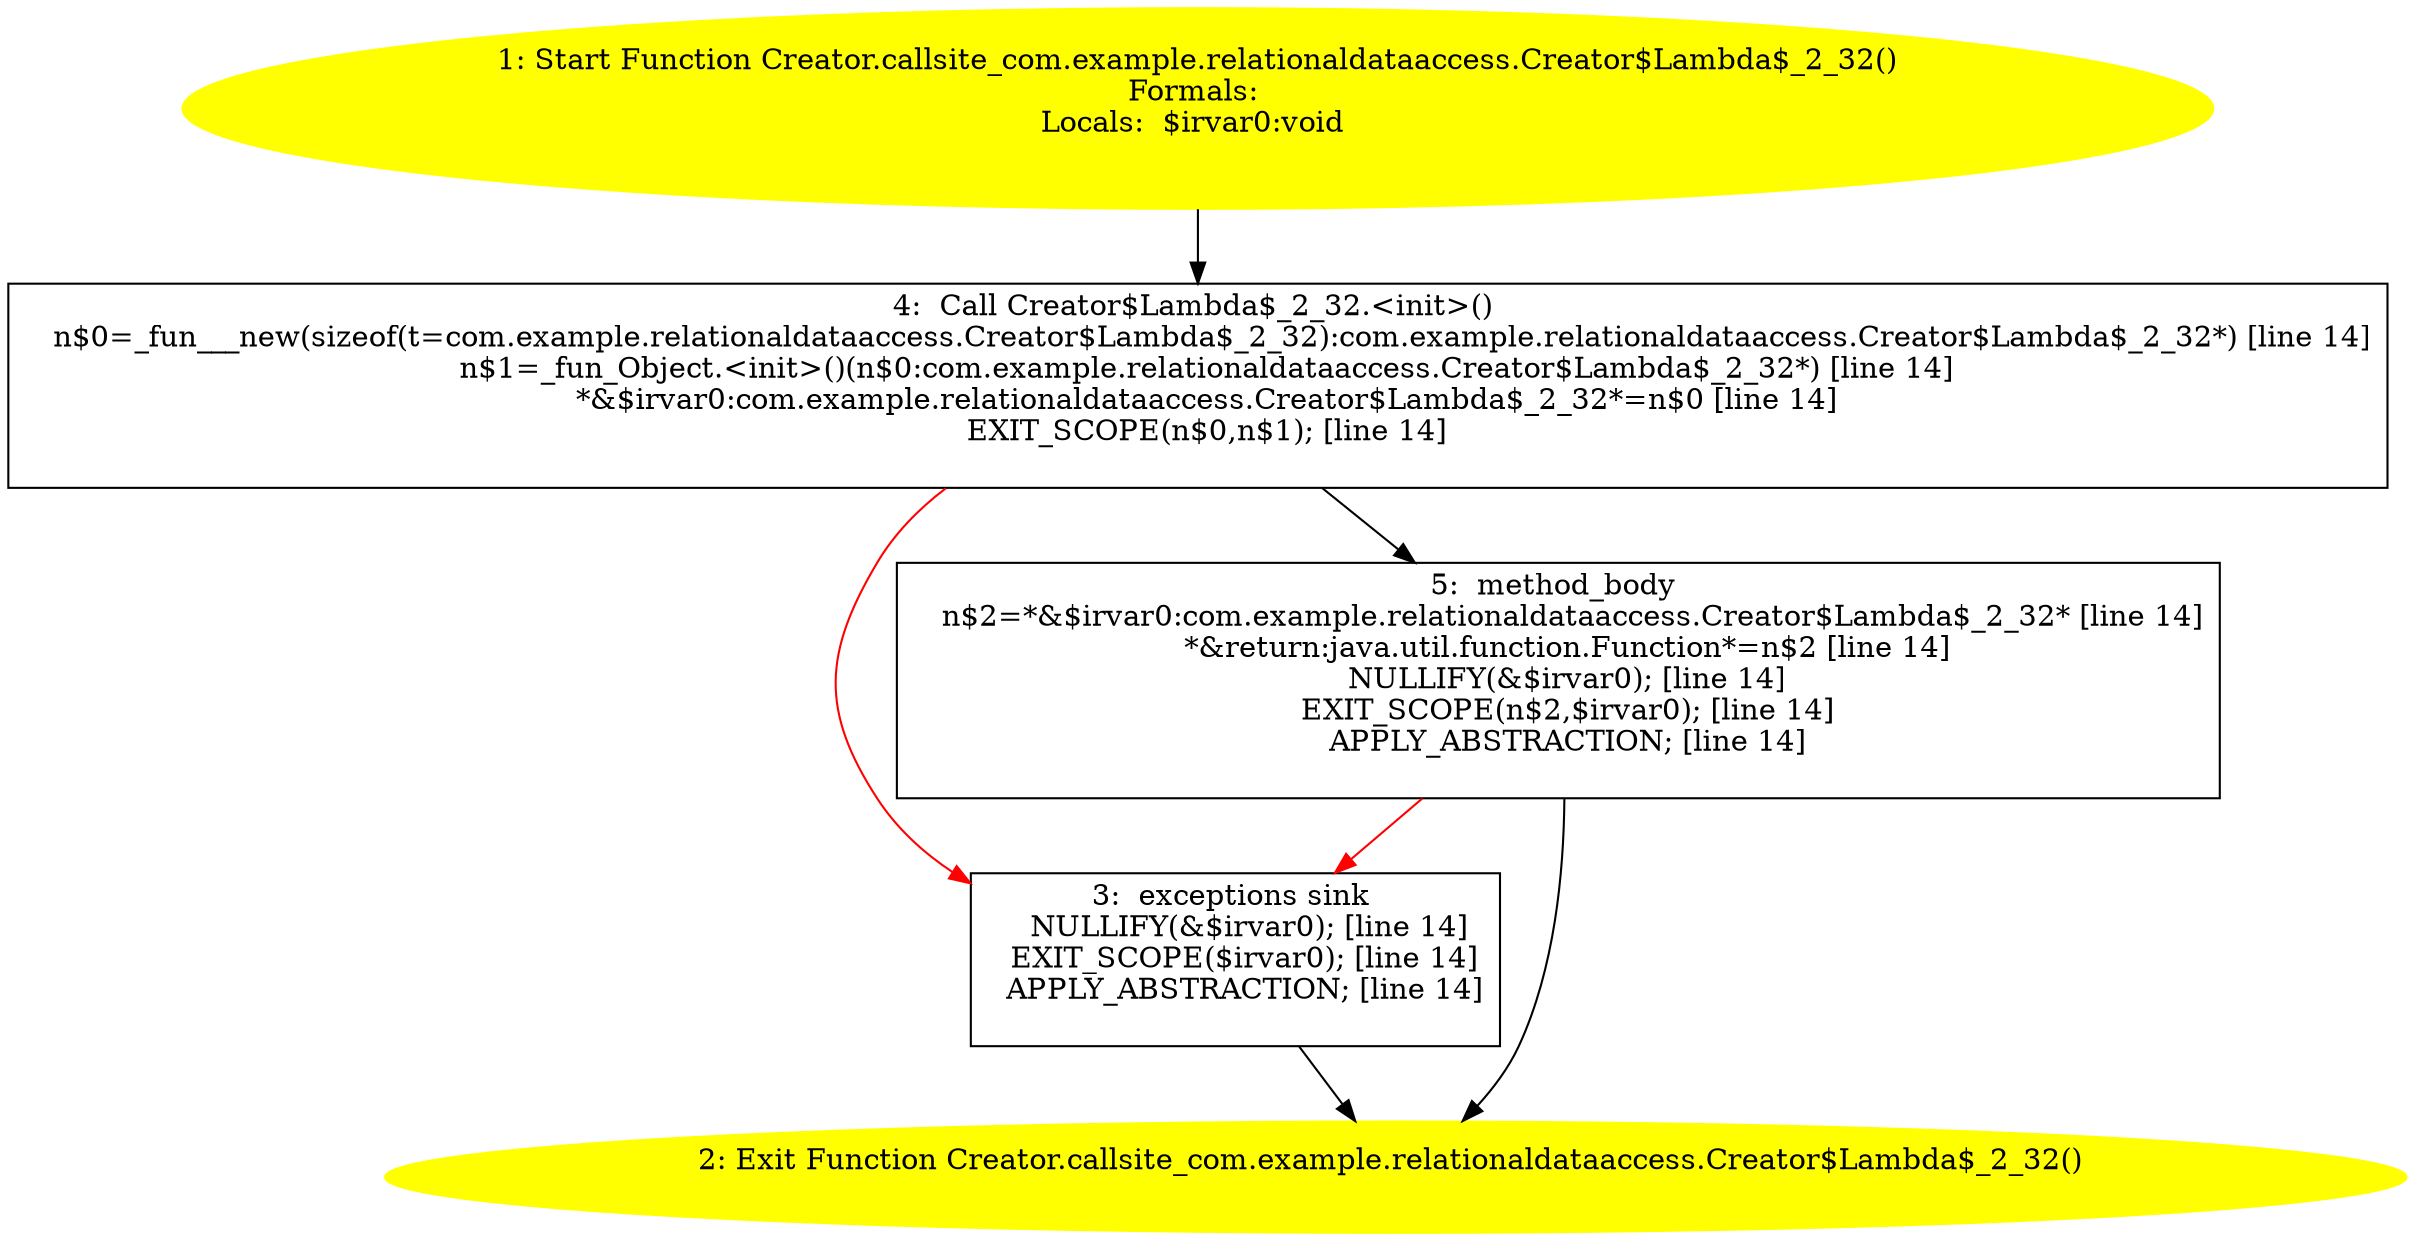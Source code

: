 /* @generated */
digraph cfg {
"com.example.relationaldataaccess.Creator.callsite_com.example.relationaldataaccess.Creator$Lambda$_2.2234acdc2635d74835e38663c6fd373a_1" [label="1: Start Function Creator.callsite_com.example.relationaldataaccess.Creator$Lambda$_2_32()\nFormals: \nLocals:  $irvar0:void \n  " color=yellow style=filled]
	

	 "com.example.relationaldataaccess.Creator.callsite_com.example.relationaldataaccess.Creator$Lambda$_2.2234acdc2635d74835e38663c6fd373a_1" -> "com.example.relationaldataaccess.Creator.callsite_com.example.relationaldataaccess.Creator$Lambda$_2.2234acdc2635d74835e38663c6fd373a_4" ;
"com.example.relationaldataaccess.Creator.callsite_com.example.relationaldataaccess.Creator$Lambda$_2.2234acdc2635d74835e38663c6fd373a_2" [label="2: Exit Function Creator.callsite_com.example.relationaldataaccess.Creator$Lambda$_2_32() \n  " color=yellow style=filled]
	

"com.example.relationaldataaccess.Creator.callsite_com.example.relationaldataaccess.Creator$Lambda$_2.2234acdc2635d74835e38663c6fd373a_3" [label="3:  exceptions sink \n   NULLIFY(&$irvar0); [line 14]\n  EXIT_SCOPE($irvar0); [line 14]\n  APPLY_ABSTRACTION; [line 14]\n " shape="box"]
	

	 "com.example.relationaldataaccess.Creator.callsite_com.example.relationaldataaccess.Creator$Lambda$_2.2234acdc2635d74835e38663c6fd373a_3" -> "com.example.relationaldataaccess.Creator.callsite_com.example.relationaldataaccess.Creator$Lambda$_2.2234acdc2635d74835e38663c6fd373a_2" ;
"com.example.relationaldataaccess.Creator.callsite_com.example.relationaldataaccess.Creator$Lambda$_2.2234acdc2635d74835e38663c6fd373a_4" [label="4:  Call Creator$Lambda$_2_32.<init>() \n   n$0=_fun___new(sizeof(t=com.example.relationaldataaccess.Creator$Lambda$_2_32):com.example.relationaldataaccess.Creator$Lambda$_2_32*) [line 14]\n  n$1=_fun_Object.<init>()(n$0:com.example.relationaldataaccess.Creator$Lambda$_2_32*) [line 14]\n  *&$irvar0:com.example.relationaldataaccess.Creator$Lambda$_2_32*=n$0 [line 14]\n  EXIT_SCOPE(n$0,n$1); [line 14]\n " shape="box"]
	

	 "com.example.relationaldataaccess.Creator.callsite_com.example.relationaldataaccess.Creator$Lambda$_2.2234acdc2635d74835e38663c6fd373a_4" -> "com.example.relationaldataaccess.Creator.callsite_com.example.relationaldataaccess.Creator$Lambda$_2.2234acdc2635d74835e38663c6fd373a_5" ;
	 "com.example.relationaldataaccess.Creator.callsite_com.example.relationaldataaccess.Creator$Lambda$_2.2234acdc2635d74835e38663c6fd373a_4" -> "com.example.relationaldataaccess.Creator.callsite_com.example.relationaldataaccess.Creator$Lambda$_2.2234acdc2635d74835e38663c6fd373a_3" [color="red" ];
"com.example.relationaldataaccess.Creator.callsite_com.example.relationaldataaccess.Creator$Lambda$_2.2234acdc2635d74835e38663c6fd373a_5" [label="5:  method_body \n   n$2=*&$irvar0:com.example.relationaldataaccess.Creator$Lambda$_2_32* [line 14]\n  *&return:java.util.function.Function*=n$2 [line 14]\n  NULLIFY(&$irvar0); [line 14]\n  EXIT_SCOPE(n$2,$irvar0); [line 14]\n  APPLY_ABSTRACTION; [line 14]\n " shape="box"]
	

	 "com.example.relationaldataaccess.Creator.callsite_com.example.relationaldataaccess.Creator$Lambda$_2.2234acdc2635d74835e38663c6fd373a_5" -> "com.example.relationaldataaccess.Creator.callsite_com.example.relationaldataaccess.Creator$Lambda$_2.2234acdc2635d74835e38663c6fd373a_2" ;
	 "com.example.relationaldataaccess.Creator.callsite_com.example.relationaldataaccess.Creator$Lambda$_2.2234acdc2635d74835e38663c6fd373a_5" -> "com.example.relationaldataaccess.Creator.callsite_com.example.relationaldataaccess.Creator$Lambda$_2.2234acdc2635d74835e38663c6fd373a_3" [color="red" ];
}
